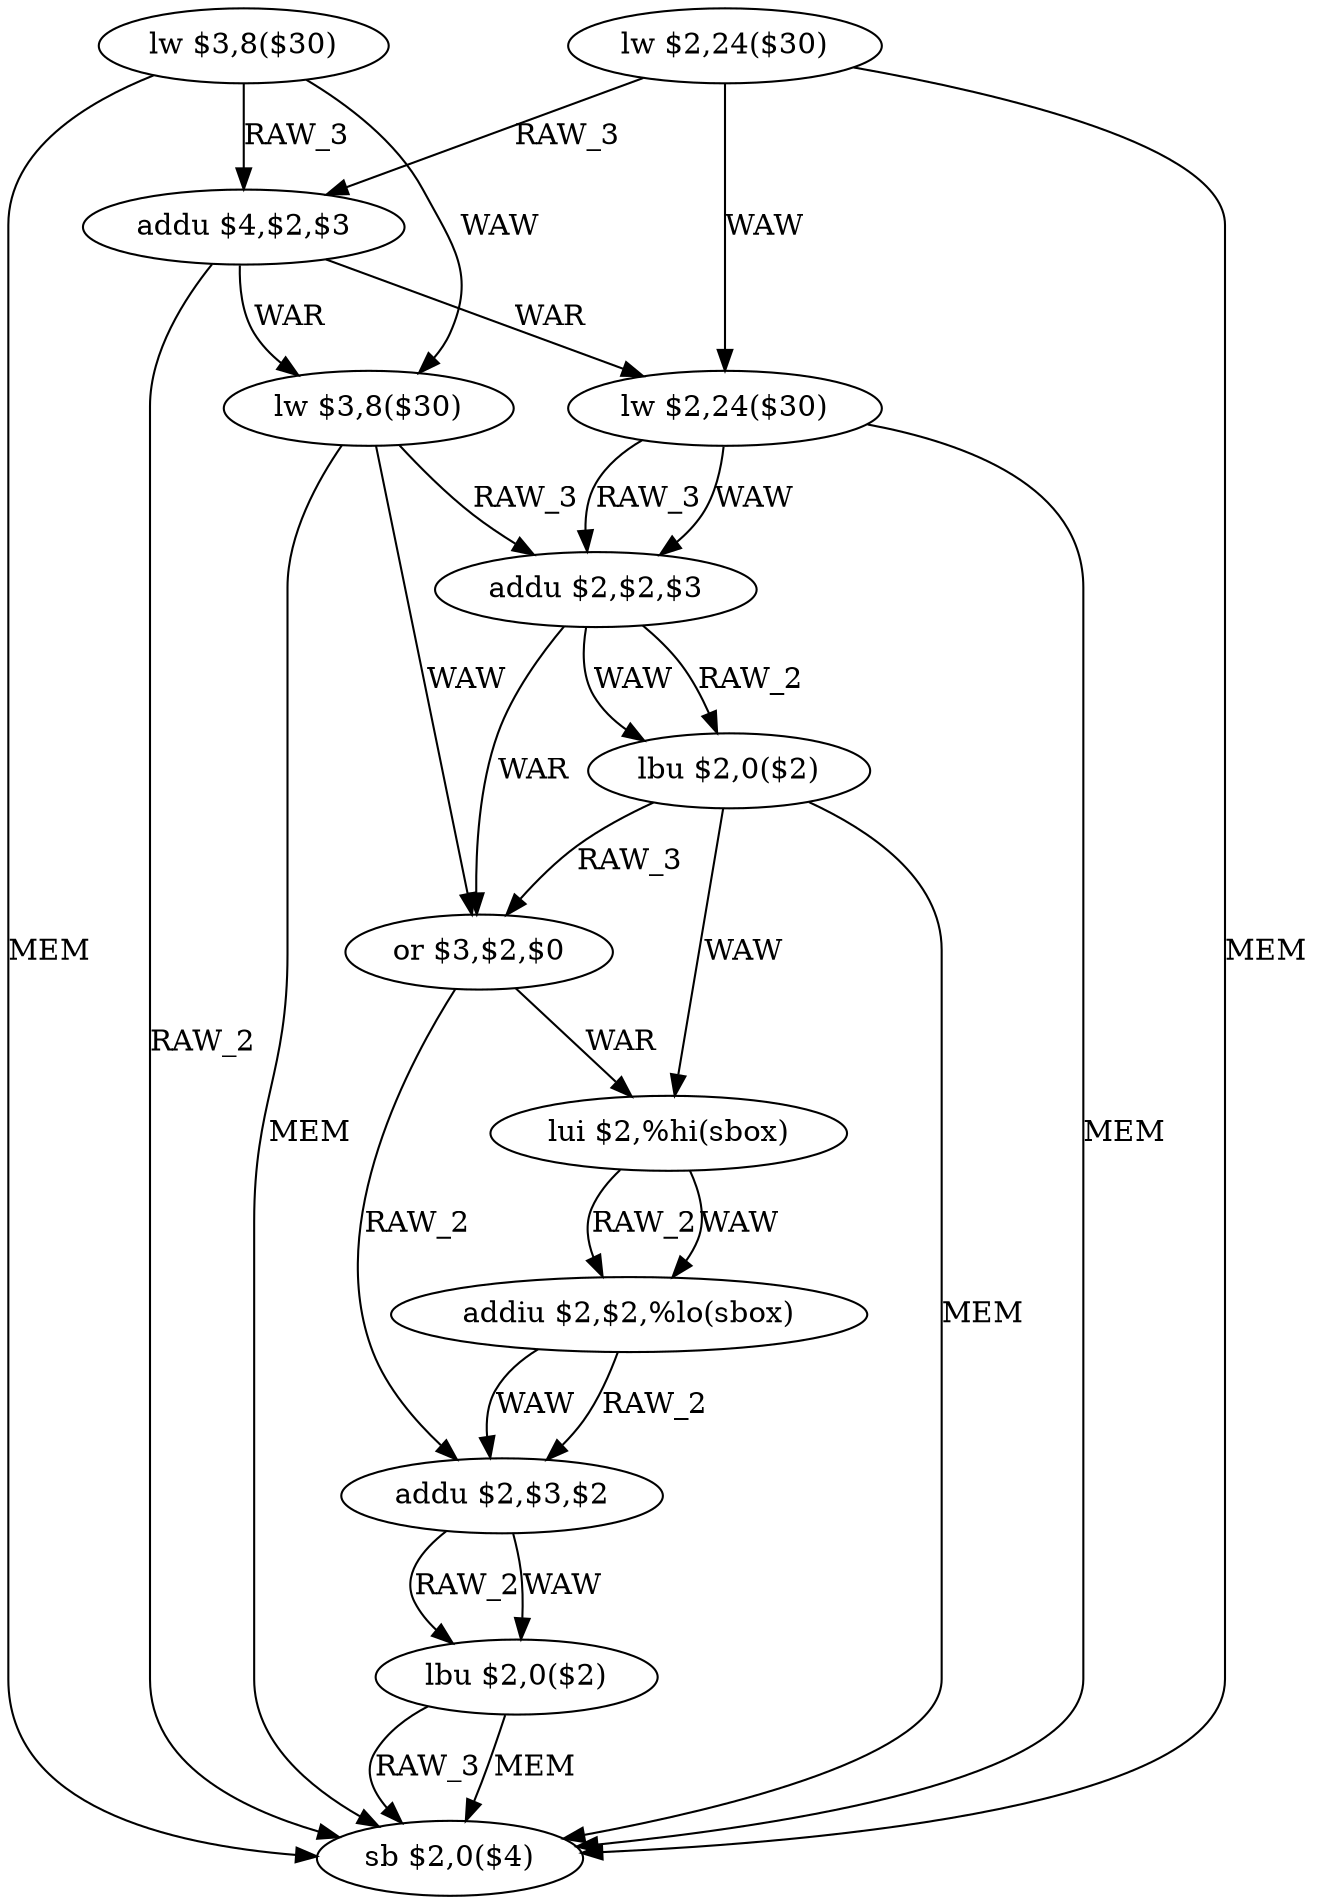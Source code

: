 digraph G1 {
node [shape = ellipse];
i0 [label = "lw $3,8($30)"] ;
i0 ->  i2 [label= "RAW_3"];
i0 ->  i3 [label= "WAW"];
i0 ->  i12 [label= "MEM"];
i2 [label = "addu $4,$2,$3"] ;
i2 ->  i3 [label= "WAR"];
i2 ->  i4 [label= "WAR"];
i2 ->  i12 [label= "RAW_2"];
i3 [label = "lw $3,8($30)"] ;
i3 ->  i5 [label= "RAW_3"];
i3 ->  i7 [label= "WAW"];
i3 ->  i12 [label= "MEM"];
i5 [label = "addu $2,$2,$3"] ;
i5 ->  i6 [label= "RAW_2"];
i5 ->  i6 [label= "WAW"];
i5 ->  i7 [label= "WAR"];
i6 [label = "lbu $2,0($2)"] ;
i6 ->  i7 [label= "RAW_3"];
i6 ->  i8 [label= "WAW"];
i6 ->  i12 [label= "MEM"];
i7 [label = "or $3,$2,$0"] ;
i7 ->  i8 [label= "WAR"];
i7 ->  i10 [label= "RAW_2"];
i8 [label = "lui $2,%hi(sbox)"] ;
i8 ->  i9 [label= "RAW_2"];
i8 ->  i9 [label= "WAW"];
i9 [label = "addiu $2,$2,%lo(sbox)"] ;
i9 ->  i10 [label= "RAW_2"];
i9 ->  i10 [label= "WAW"];
i10 [label = "addu $2,$3,$2"] ;
i10 ->  i11 [label= "RAW_2"];
i10 ->  i11 [label= "WAW"];
i11 [label = "lbu $2,0($2)"] ;
i11 ->  i12 [label= "RAW_3"];
i11 ->  i12 [label= "MEM"];
i12 [label = "sb $2,0($4)"] ;
i4 [label = "lw $2,24($30)"] ;
i4 ->  i5 [label= "RAW_3"];
i4 ->  i5 [label= "WAW"];
i4 ->  i12 [label= "MEM"];
i1 [label = "lw $2,24($30)"] ;
i1 ->  i2 [label= "RAW_3"];
i1 ->  i4 [label= "WAW"];
i1 ->  i12 [label= "MEM"];
}
